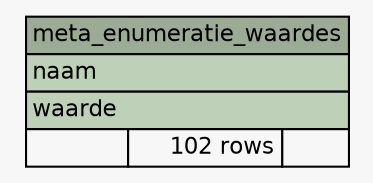 // dot 2.43.0 on Linux 6.5.0-15-generic
// SchemaSpy rev Unknown
digraph "meta_enumeratie_waardes" {
  graph [
    rankdir="RL"
    bgcolor="#f7f7f7"
    nodesep="0.18"
    ranksep="0.46"
    fontname="Helvetica"
    fontsize="11"
  ];
  node [
    fontname="Helvetica"
    fontsize="11"
    shape="plaintext"
  ];
  edge [
    arrowsize="0.8"
  ];
  "meta_enumeratie_waardes" [
    label=<
    <TABLE BORDER="0" CELLBORDER="1" CELLSPACING="0" BGCOLOR="#ffffff">
      <TR><TD COLSPAN="3" BGCOLOR="#9bab96" ALIGN="CENTER">meta_enumeratie_waardes</TD></TR>
      <TR><TD PORT="naam" COLSPAN="3" BGCOLOR="#bed1b8" ALIGN="LEFT">naam</TD></TR>
      <TR><TD PORT="waarde" COLSPAN="3" BGCOLOR="#bed1b8" ALIGN="LEFT">waarde</TD></TR>
      <TR><TD ALIGN="LEFT" BGCOLOR="#f7f7f7">  </TD><TD ALIGN="RIGHT" BGCOLOR="#f7f7f7">102 rows</TD><TD ALIGN="RIGHT" BGCOLOR="#f7f7f7">  </TD></TR>
    </TABLE>>
    URL="tables/meta_enumeratie_waardes.html"
    tooltip="meta_enumeratie_waardes"
  ];
}
